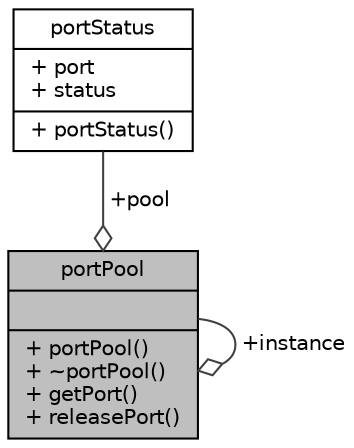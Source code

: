 digraph "portPool"
{
 // LATEX_PDF_SIZE
  edge [fontname="Helvetica",fontsize="10",labelfontname="Helvetica",labelfontsize="10"];
  node [fontname="Helvetica",fontsize="10",shape=record];
  Node1 [label="{portPool\n||+ portPool()\l+ ~portPool()\l+ getPort()\l+ releasePort()\l}",height=0.2,width=0.4,color="black", fillcolor="grey75", style="filled", fontcolor="black",tooltip="The port pool allows available ports to be served and keeps track of currently used ports."];
  Node2 -> Node1 [color="grey25",fontsize="10",style="solid",label=" +pool" ,arrowhead="odiamond",fontname="Helvetica"];
  Node2 [label="{portStatus\n|+ port\l+ status\l|+ portStatus()\l}",height=0.2,width=0.4,color="black", fillcolor="white", style="filled",URL="$classport_status.html",tooltip="A class to store the staus of ports within the port pool."];
  Node1 -> Node1 [color="grey25",fontsize="10",style="solid",label=" +instance" ,arrowhead="odiamond",fontname="Helvetica"];
}
